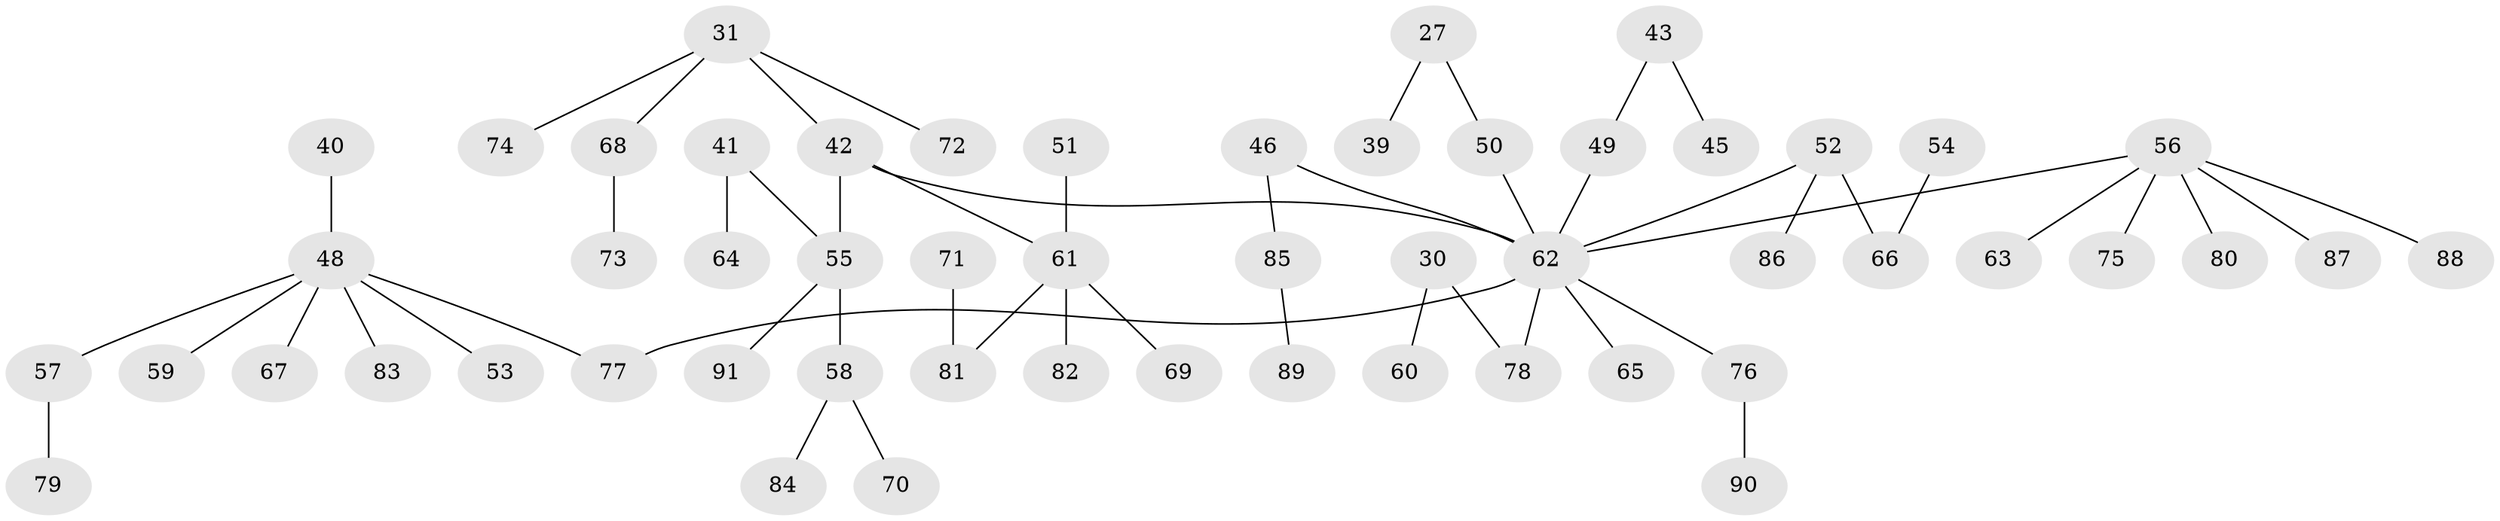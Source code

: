 // original degree distribution, {5: 0.01098901098901099, 7: 0.02197802197802198, 6: 0.01098901098901099, 3: 0.18681318681318682, 4: 0.054945054945054944, 1: 0.5054945054945055, 2: 0.2087912087912088}
// Generated by graph-tools (version 1.1) at 2025/56/03/04/25 21:56:51]
// undirected, 54 vertices, 53 edges
graph export_dot {
graph [start="1"]
  node [color=gray90,style=filled];
  27;
  30;
  31;
  39;
  40;
  41;
  42 [super="+38"];
  43;
  45;
  46;
  48 [super="+19+26+35+47+34"];
  49 [super="+28"];
  50 [super="+9"];
  51;
  52 [super="+20+23"];
  53;
  54;
  55 [super="+33"];
  56 [super="+37+11+14+24"];
  57;
  58;
  59;
  60;
  61 [super="+32"];
  62 [super="+2+3"];
  63;
  64;
  65;
  66 [super="+29"];
  67;
  68;
  69;
  70;
  71;
  72;
  73;
  74;
  75;
  76;
  77 [super="+36"];
  78 [super="+25"];
  79;
  80;
  81 [super="+44"];
  82;
  83;
  84;
  85;
  86;
  87;
  88;
  89;
  90;
  91;
  27 -- 39;
  27 -- 50;
  30 -- 60;
  30 -- 78;
  31 -- 68;
  31 -- 72;
  31 -- 74;
  31 -- 42;
  40 -- 48;
  41 -- 64;
  41 -- 55;
  42 -- 55;
  42 -- 61;
  42 -- 62;
  43 -- 45;
  43 -- 49;
  46 -- 85;
  46 -- 62;
  48 -- 67;
  48 -- 83;
  48 -- 53;
  48 -- 77;
  48 -- 59;
  48 -- 57;
  49 -- 62;
  50 -- 62;
  51 -- 61;
  52 -- 86;
  52 -- 62;
  52 -- 66;
  54 -- 66;
  55 -- 58;
  55 -- 91;
  56 -- 80;
  56 -- 75;
  56 -- 88;
  56 -- 63;
  56 -- 62;
  56 -- 87;
  57 -- 79;
  58 -- 70;
  58 -- 84;
  61 -- 69;
  61 -- 82;
  61 -- 81;
  62 -- 65;
  62 -- 76;
  62 -- 78;
  62 -- 77;
  68 -- 73;
  71 -- 81;
  76 -- 90;
  85 -- 89;
}
